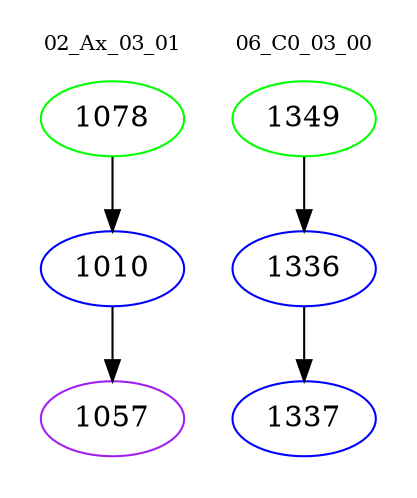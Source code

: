digraph{
subgraph cluster_0 {
color = white
label = "02_Ax_03_01";
fontsize=10;
T0_1078 [label="1078", color="green"]
T0_1078 -> T0_1010 [color="black"]
T0_1010 [label="1010", color="blue"]
T0_1010 -> T0_1057 [color="black"]
T0_1057 [label="1057", color="purple"]
}
subgraph cluster_1 {
color = white
label = "06_C0_03_00";
fontsize=10;
T1_1349 [label="1349", color="green"]
T1_1349 -> T1_1336 [color="black"]
T1_1336 [label="1336", color="blue"]
T1_1336 -> T1_1337 [color="black"]
T1_1337 [label="1337", color="blue"]
}
}
